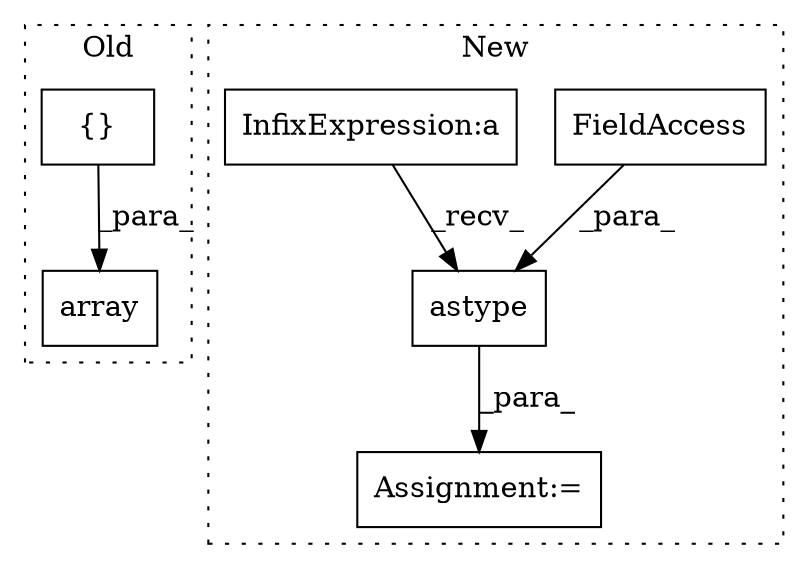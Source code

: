 digraph G {
subgraph cluster0 {
1 [label="array" a="32" s="225,273" l="6,1" shape="box"];
6 [label="{}" a="4" s="242,272" l="1,1" shape="box"];
label = "Old";
style="dotted";
}
subgraph cluster1 {
2 [label="astype" a="32" s="2002,2020" l="7,1" shape="box"];
3 [label="Assignment:=" a="7" s="1991" l="1" shape="box"];
4 [label="FieldAccess" a="22" s="2009" l="11" shape="box"];
5 [label="InfixExpression:a" a="27" s="1994" l="3" shape="box"];
label = "New";
style="dotted";
}
2 -> 3 [label="_para_"];
4 -> 2 [label="_para_"];
5 -> 2 [label="_recv_"];
6 -> 1 [label="_para_"];
}